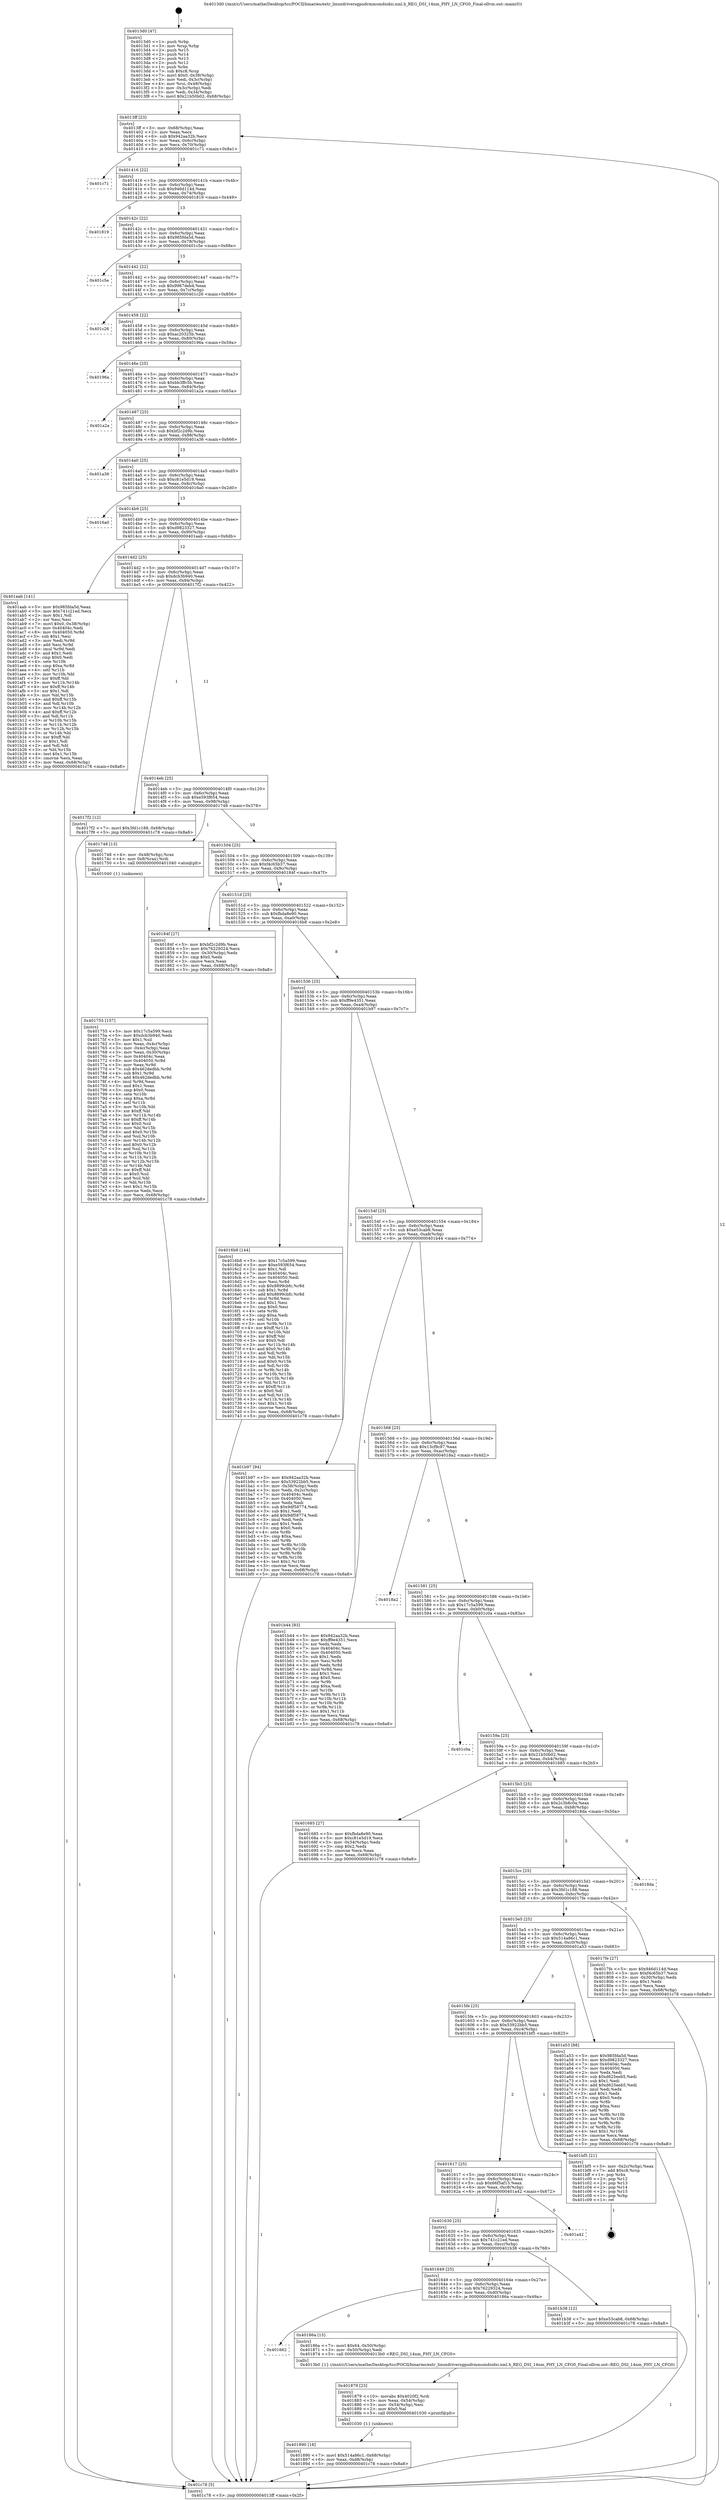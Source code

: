 digraph "0x4013d0" {
  label = "0x4013d0 (/mnt/c/Users/mathe/Desktop/tcc/POCII/binaries/extr_linuxdriversgpudrmmsmdsidsi.xml.h_REG_DSI_14nm_PHY_LN_CFG0_Final-ollvm.out::main(0))"
  labelloc = "t"
  node[shape=record]

  Entry [label="",width=0.3,height=0.3,shape=circle,fillcolor=black,style=filled]
  "0x4013ff" [label="{
     0x4013ff [23]\l
     | [instrs]\l
     &nbsp;&nbsp;0x4013ff \<+3\>: mov -0x68(%rbp),%eax\l
     &nbsp;&nbsp;0x401402 \<+2\>: mov %eax,%ecx\l
     &nbsp;&nbsp;0x401404 \<+6\>: sub $0x942aa32b,%ecx\l
     &nbsp;&nbsp;0x40140a \<+3\>: mov %eax,-0x6c(%rbp)\l
     &nbsp;&nbsp;0x40140d \<+3\>: mov %ecx,-0x70(%rbp)\l
     &nbsp;&nbsp;0x401410 \<+6\>: je 0000000000401c71 \<main+0x8a1\>\l
  }"]
  "0x401c71" [label="{
     0x401c71\l
  }", style=dashed]
  "0x401416" [label="{
     0x401416 [22]\l
     | [instrs]\l
     &nbsp;&nbsp;0x401416 \<+5\>: jmp 000000000040141b \<main+0x4b\>\l
     &nbsp;&nbsp;0x40141b \<+3\>: mov -0x6c(%rbp),%eax\l
     &nbsp;&nbsp;0x40141e \<+5\>: sub $0x946d114d,%eax\l
     &nbsp;&nbsp;0x401423 \<+3\>: mov %eax,-0x74(%rbp)\l
     &nbsp;&nbsp;0x401426 \<+6\>: je 0000000000401819 \<main+0x449\>\l
  }"]
  Exit [label="",width=0.3,height=0.3,shape=circle,fillcolor=black,style=filled,peripheries=2]
  "0x401819" [label="{
     0x401819\l
  }", style=dashed]
  "0x40142c" [label="{
     0x40142c [22]\l
     | [instrs]\l
     &nbsp;&nbsp;0x40142c \<+5\>: jmp 0000000000401431 \<main+0x61\>\l
     &nbsp;&nbsp;0x401431 \<+3\>: mov -0x6c(%rbp),%eax\l
     &nbsp;&nbsp;0x401434 \<+5\>: sub $0x985fda5d,%eax\l
     &nbsp;&nbsp;0x401439 \<+3\>: mov %eax,-0x78(%rbp)\l
     &nbsp;&nbsp;0x40143c \<+6\>: je 0000000000401c5e \<main+0x88e\>\l
  }"]
  "0x401890" [label="{
     0x401890 [18]\l
     | [instrs]\l
     &nbsp;&nbsp;0x401890 \<+7\>: movl $0x514a86c1,-0x68(%rbp)\l
     &nbsp;&nbsp;0x401897 \<+6\>: mov %eax,-0xd8(%rbp)\l
     &nbsp;&nbsp;0x40189d \<+5\>: jmp 0000000000401c78 \<main+0x8a8\>\l
  }"]
  "0x401c5e" [label="{
     0x401c5e\l
  }", style=dashed]
  "0x401442" [label="{
     0x401442 [22]\l
     | [instrs]\l
     &nbsp;&nbsp;0x401442 \<+5\>: jmp 0000000000401447 \<main+0x77\>\l
     &nbsp;&nbsp;0x401447 \<+3\>: mov -0x6c(%rbp),%eax\l
     &nbsp;&nbsp;0x40144a \<+5\>: sub $0x9967deb4,%eax\l
     &nbsp;&nbsp;0x40144f \<+3\>: mov %eax,-0x7c(%rbp)\l
     &nbsp;&nbsp;0x401452 \<+6\>: je 0000000000401c26 \<main+0x856\>\l
  }"]
  "0x401879" [label="{
     0x401879 [23]\l
     | [instrs]\l
     &nbsp;&nbsp;0x401879 \<+10\>: movabs $0x4020f2,%rdi\l
     &nbsp;&nbsp;0x401883 \<+3\>: mov %eax,-0x54(%rbp)\l
     &nbsp;&nbsp;0x401886 \<+3\>: mov -0x54(%rbp),%esi\l
     &nbsp;&nbsp;0x401889 \<+2\>: mov $0x0,%al\l
     &nbsp;&nbsp;0x40188b \<+5\>: call 0000000000401030 \<printf@plt\>\l
     | [calls]\l
     &nbsp;&nbsp;0x401030 \{1\} (unknown)\l
  }"]
  "0x401c26" [label="{
     0x401c26\l
  }", style=dashed]
  "0x401458" [label="{
     0x401458 [22]\l
     | [instrs]\l
     &nbsp;&nbsp;0x401458 \<+5\>: jmp 000000000040145d \<main+0x8d\>\l
     &nbsp;&nbsp;0x40145d \<+3\>: mov -0x6c(%rbp),%eax\l
     &nbsp;&nbsp;0x401460 \<+5\>: sub $0xac20325b,%eax\l
     &nbsp;&nbsp;0x401465 \<+3\>: mov %eax,-0x80(%rbp)\l
     &nbsp;&nbsp;0x401468 \<+6\>: je 000000000040196a \<main+0x59a\>\l
  }"]
  "0x401662" [label="{
     0x401662\l
  }", style=dashed]
  "0x40196a" [label="{
     0x40196a\l
  }", style=dashed]
  "0x40146e" [label="{
     0x40146e [25]\l
     | [instrs]\l
     &nbsp;&nbsp;0x40146e \<+5\>: jmp 0000000000401473 \<main+0xa3\>\l
     &nbsp;&nbsp;0x401473 \<+3\>: mov -0x6c(%rbp),%eax\l
     &nbsp;&nbsp;0x401476 \<+5\>: sub $0xbb3ffc5b,%eax\l
     &nbsp;&nbsp;0x40147b \<+6\>: mov %eax,-0x84(%rbp)\l
     &nbsp;&nbsp;0x401481 \<+6\>: je 0000000000401a2a \<main+0x65a\>\l
  }"]
  "0x40186a" [label="{
     0x40186a [15]\l
     | [instrs]\l
     &nbsp;&nbsp;0x40186a \<+7\>: movl $0x64,-0x50(%rbp)\l
     &nbsp;&nbsp;0x401871 \<+3\>: mov -0x50(%rbp),%edi\l
     &nbsp;&nbsp;0x401874 \<+5\>: call 00000000004013b0 \<REG_DSI_14nm_PHY_LN_CFG0\>\l
     | [calls]\l
     &nbsp;&nbsp;0x4013b0 \{1\} (/mnt/c/Users/mathe/Desktop/tcc/POCII/binaries/extr_linuxdriversgpudrmmsmdsidsi.xml.h_REG_DSI_14nm_PHY_LN_CFG0_Final-ollvm.out::REG_DSI_14nm_PHY_LN_CFG0)\l
  }"]
  "0x401a2a" [label="{
     0x401a2a\l
  }", style=dashed]
  "0x401487" [label="{
     0x401487 [25]\l
     | [instrs]\l
     &nbsp;&nbsp;0x401487 \<+5\>: jmp 000000000040148c \<main+0xbc\>\l
     &nbsp;&nbsp;0x40148c \<+3\>: mov -0x6c(%rbp),%eax\l
     &nbsp;&nbsp;0x40148f \<+5\>: sub $0xbf2c2d9b,%eax\l
     &nbsp;&nbsp;0x401494 \<+6\>: mov %eax,-0x88(%rbp)\l
     &nbsp;&nbsp;0x40149a \<+6\>: je 0000000000401a36 \<main+0x666\>\l
  }"]
  "0x401649" [label="{
     0x401649 [25]\l
     | [instrs]\l
     &nbsp;&nbsp;0x401649 \<+5\>: jmp 000000000040164e \<main+0x27e\>\l
     &nbsp;&nbsp;0x40164e \<+3\>: mov -0x6c(%rbp),%eax\l
     &nbsp;&nbsp;0x401651 \<+5\>: sub $0x76229324,%eax\l
     &nbsp;&nbsp;0x401656 \<+6\>: mov %eax,-0xd0(%rbp)\l
     &nbsp;&nbsp;0x40165c \<+6\>: je 000000000040186a \<main+0x49a\>\l
  }"]
  "0x401a36" [label="{
     0x401a36\l
  }", style=dashed]
  "0x4014a0" [label="{
     0x4014a0 [25]\l
     | [instrs]\l
     &nbsp;&nbsp;0x4014a0 \<+5\>: jmp 00000000004014a5 \<main+0xd5\>\l
     &nbsp;&nbsp;0x4014a5 \<+3\>: mov -0x6c(%rbp),%eax\l
     &nbsp;&nbsp;0x4014a8 \<+5\>: sub $0xc81e5d19,%eax\l
     &nbsp;&nbsp;0x4014ad \<+6\>: mov %eax,-0x8c(%rbp)\l
     &nbsp;&nbsp;0x4014b3 \<+6\>: je 00000000004016a0 \<main+0x2d0\>\l
  }"]
  "0x401b38" [label="{
     0x401b38 [12]\l
     | [instrs]\l
     &nbsp;&nbsp;0x401b38 \<+7\>: movl $0xe53cab8,-0x68(%rbp)\l
     &nbsp;&nbsp;0x401b3f \<+5\>: jmp 0000000000401c78 \<main+0x8a8\>\l
  }"]
  "0x4016a0" [label="{
     0x4016a0\l
  }", style=dashed]
  "0x4014b9" [label="{
     0x4014b9 [25]\l
     | [instrs]\l
     &nbsp;&nbsp;0x4014b9 \<+5\>: jmp 00000000004014be \<main+0xee\>\l
     &nbsp;&nbsp;0x4014be \<+3\>: mov -0x6c(%rbp),%eax\l
     &nbsp;&nbsp;0x4014c1 \<+5\>: sub $0xd9823327,%eax\l
     &nbsp;&nbsp;0x4014c6 \<+6\>: mov %eax,-0x90(%rbp)\l
     &nbsp;&nbsp;0x4014cc \<+6\>: je 0000000000401aab \<main+0x6db\>\l
  }"]
  "0x401630" [label="{
     0x401630 [25]\l
     | [instrs]\l
     &nbsp;&nbsp;0x401630 \<+5\>: jmp 0000000000401635 \<main+0x265\>\l
     &nbsp;&nbsp;0x401635 \<+3\>: mov -0x6c(%rbp),%eax\l
     &nbsp;&nbsp;0x401638 \<+5\>: sub $0x741c21ed,%eax\l
     &nbsp;&nbsp;0x40163d \<+6\>: mov %eax,-0xcc(%rbp)\l
     &nbsp;&nbsp;0x401643 \<+6\>: je 0000000000401b38 \<main+0x768\>\l
  }"]
  "0x401aab" [label="{
     0x401aab [141]\l
     | [instrs]\l
     &nbsp;&nbsp;0x401aab \<+5\>: mov $0x985fda5d,%eax\l
     &nbsp;&nbsp;0x401ab0 \<+5\>: mov $0x741c21ed,%ecx\l
     &nbsp;&nbsp;0x401ab5 \<+2\>: mov $0x1,%dl\l
     &nbsp;&nbsp;0x401ab7 \<+2\>: xor %esi,%esi\l
     &nbsp;&nbsp;0x401ab9 \<+7\>: movl $0x0,-0x38(%rbp)\l
     &nbsp;&nbsp;0x401ac0 \<+7\>: mov 0x40404c,%edi\l
     &nbsp;&nbsp;0x401ac7 \<+8\>: mov 0x404050,%r8d\l
     &nbsp;&nbsp;0x401acf \<+3\>: sub $0x1,%esi\l
     &nbsp;&nbsp;0x401ad2 \<+3\>: mov %edi,%r9d\l
     &nbsp;&nbsp;0x401ad5 \<+3\>: add %esi,%r9d\l
     &nbsp;&nbsp;0x401ad8 \<+4\>: imul %r9d,%edi\l
     &nbsp;&nbsp;0x401adc \<+3\>: and $0x1,%edi\l
     &nbsp;&nbsp;0x401adf \<+3\>: cmp $0x0,%edi\l
     &nbsp;&nbsp;0x401ae2 \<+4\>: sete %r10b\l
     &nbsp;&nbsp;0x401ae6 \<+4\>: cmp $0xa,%r8d\l
     &nbsp;&nbsp;0x401aea \<+4\>: setl %r11b\l
     &nbsp;&nbsp;0x401aee \<+3\>: mov %r10b,%bl\l
     &nbsp;&nbsp;0x401af1 \<+3\>: xor $0xff,%bl\l
     &nbsp;&nbsp;0x401af4 \<+3\>: mov %r11b,%r14b\l
     &nbsp;&nbsp;0x401af7 \<+4\>: xor $0xff,%r14b\l
     &nbsp;&nbsp;0x401afb \<+3\>: xor $0x1,%dl\l
     &nbsp;&nbsp;0x401afe \<+3\>: mov %bl,%r15b\l
     &nbsp;&nbsp;0x401b01 \<+4\>: and $0xff,%r15b\l
     &nbsp;&nbsp;0x401b05 \<+3\>: and %dl,%r10b\l
     &nbsp;&nbsp;0x401b08 \<+3\>: mov %r14b,%r12b\l
     &nbsp;&nbsp;0x401b0b \<+4\>: and $0xff,%r12b\l
     &nbsp;&nbsp;0x401b0f \<+3\>: and %dl,%r11b\l
     &nbsp;&nbsp;0x401b12 \<+3\>: or %r10b,%r15b\l
     &nbsp;&nbsp;0x401b15 \<+3\>: or %r11b,%r12b\l
     &nbsp;&nbsp;0x401b18 \<+3\>: xor %r12b,%r15b\l
     &nbsp;&nbsp;0x401b1b \<+3\>: or %r14b,%bl\l
     &nbsp;&nbsp;0x401b1e \<+3\>: xor $0xff,%bl\l
     &nbsp;&nbsp;0x401b21 \<+3\>: or $0x1,%dl\l
     &nbsp;&nbsp;0x401b24 \<+2\>: and %dl,%bl\l
     &nbsp;&nbsp;0x401b26 \<+3\>: or %bl,%r15b\l
     &nbsp;&nbsp;0x401b29 \<+4\>: test $0x1,%r15b\l
     &nbsp;&nbsp;0x401b2d \<+3\>: cmovne %ecx,%eax\l
     &nbsp;&nbsp;0x401b30 \<+3\>: mov %eax,-0x68(%rbp)\l
     &nbsp;&nbsp;0x401b33 \<+5\>: jmp 0000000000401c78 \<main+0x8a8\>\l
  }"]
  "0x4014d2" [label="{
     0x4014d2 [25]\l
     | [instrs]\l
     &nbsp;&nbsp;0x4014d2 \<+5\>: jmp 00000000004014d7 \<main+0x107\>\l
     &nbsp;&nbsp;0x4014d7 \<+3\>: mov -0x6c(%rbp),%eax\l
     &nbsp;&nbsp;0x4014da \<+5\>: sub $0xdcb3b940,%eax\l
     &nbsp;&nbsp;0x4014df \<+6\>: mov %eax,-0x94(%rbp)\l
     &nbsp;&nbsp;0x4014e5 \<+6\>: je 00000000004017f2 \<main+0x422\>\l
  }"]
  "0x401a42" [label="{
     0x401a42\l
  }", style=dashed]
  "0x4017f2" [label="{
     0x4017f2 [12]\l
     | [instrs]\l
     &nbsp;&nbsp;0x4017f2 \<+7\>: movl $0x3fd1c188,-0x68(%rbp)\l
     &nbsp;&nbsp;0x4017f9 \<+5\>: jmp 0000000000401c78 \<main+0x8a8\>\l
  }"]
  "0x4014eb" [label="{
     0x4014eb [25]\l
     | [instrs]\l
     &nbsp;&nbsp;0x4014eb \<+5\>: jmp 00000000004014f0 \<main+0x120\>\l
     &nbsp;&nbsp;0x4014f0 \<+3\>: mov -0x6c(%rbp),%eax\l
     &nbsp;&nbsp;0x4014f3 \<+5\>: sub $0xe593f654,%eax\l
     &nbsp;&nbsp;0x4014f8 \<+6\>: mov %eax,-0x98(%rbp)\l
     &nbsp;&nbsp;0x4014fe \<+6\>: je 0000000000401748 \<main+0x378\>\l
  }"]
  "0x401617" [label="{
     0x401617 [25]\l
     | [instrs]\l
     &nbsp;&nbsp;0x401617 \<+5\>: jmp 000000000040161c \<main+0x24c\>\l
     &nbsp;&nbsp;0x40161c \<+3\>: mov -0x6c(%rbp),%eax\l
     &nbsp;&nbsp;0x40161f \<+5\>: sub $0x66f5af13,%eax\l
     &nbsp;&nbsp;0x401624 \<+6\>: mov %eax,-0xc8(%rbp)\l
     &nbsp;&nbsp;0x40162a \<+6\>: je 0000000000401a42 \<main+0x672\>\l
  }"]
  "0x401748" [label="{
     0x401748 [13]\l
     | [instrs]\l
     &nbsp;&nbsp;0x401748 \<+4\>: mov -0x48(%rbp),%rax\l
     &nbsp;&nbsp;0x40174c \<+4\>: mov 0x8(%rax),%rdi\l
     &nbsp;&nbsp;0x401750 \<+5\>: call 0000000000401040 \<atoi@plt\>\l
     | [calls]\l
     &nbsp;&nbsp;0x401040 \{1\} (unknown)\l
  }"]
  "0x401504" [label="{
     0x401504 [25]\l
     | [instrs]\l
     &nbsp;&nbsp;0x401504 \<+5\>: jmp 0000000000401509 \<main+0x139\>\l
     &nbsp;&nbsp;0x401509 \<+3\>: mov -0x6c(%rbp),%eax\l
     &nbsp;&nbsp;0x40150c \<+5\>: sub $0xf4c65b37,%eax\l
     &nbsp;&nbsp;0x401511 \<+6\>: mov %eax,-0x9c(%rbp)\l
     &nbsp;&nbsp;0x401517 \<+6\>: je 000000000040184f \<main+0x47f\>\l
  }"]
  "0x401bf5" [label="{
     0x401bf5 [21]\l
     | [instrs]\l
     &nbsp;&nbsp;0x401bf5 \<+3\>: mov -0x2c(%rbp),%eax\l
     &nbsp;&nbsp;0x401bf8 \<+7\>: add $0xc8,%rsp\l
     &nbsp;&nbsp;0x401bff \<+1\>: pop %rbx\l
     &nbsp;&nbsp;0x401c00 \<+2\>: pop %r12\l
     &nbsp;&nbsp;0x401c02 \<+2\>: pop %r13\l
     &nbsp;&nbsp;0x401c04 \<+2\>: pop %r14\l
     &nbsp;&nbsp;0x401c06 \<+2\>: pop %r15\l
     &nbsp;&nbsp;0x401c08 \<+1\>: pop %rbp\l
     &nbsp;&nbsp;0x401c09 \<+1\>: ret\l
  }"]
  "0x40184f" [label="{
     0x40184f [27]\l
     | [instrs]\l
     &nbsp;&nbsp;0x40184f \<+5\>: mov $0xbf2c2d9b,%eax\l
     &nbsp;&nbsp;0x401854 \<+5\>: mov $0x76229324,%ecx\l
     &nbsp;&nbsp;0x401859 \<+3\>: mov -0x30(%rbp),%edx\l
     &nbsp;&nbsp;0x40185c \<+3\>: cmp $0x0,%edx\l
     &nbsp;&nbsp;0x40185f \<+3\>: cmove %ecx,%eax\l
     &nbsp;&nbsp;0x401862 \<+3\>: mov %eax,-0x68(%rbp)\l
     &nbsp;&nbsp;0x401865 \<+5\>: jmp 0000000000401c78 \<main+0x8a8\>\l
  }"]
  "0x40151d" [label="{
     0x40151d [25]\l
     | [instrs]\l
     &nbsp;&nbsp;0x40151d \<+5\>: jmp 0000000000401522 \<main+0x152\>\l
     &nbsp;&nbsp;0x401522 \<+3\>: mov -0x6c(%rbp),%eax\l
     &nbsp;&nbsp;0x401525 \<+5\>: sub $0xfbda8e90,%eax\l
     &nbsp;&nbsp;0x40152a \<+6\>: mov %eax,-0xa0(%rbp)\l
     &nbsp;&nbsp;0x401530 \<+6\>: je 00000000004016b8 \<main+0x2e8\>\l
  }"]
  "0x4015fe" [label="{
     0x4015fe [25]\l
     | [instrs]\l
     &nbsp;&nbsp;0x4015fe \<+5\>: jmp 0000000000401603 \<main+0x233\>\l
     &nbsp;&nbsp;0x401603 \<+3\>: mov -0x6c(%rbp),%eax\l
     &nbsp;&nbsp;0x401606 \<+5\>: sub $0x53922bb5,%eax\l
     &nbsp;&nbsp;0x40160b \<+6\>: mov %eax,-0xc4(%rbp)\l
     &nbsp;&nbsp;0x401611 \<+6\>: je 0000000000401bf5 \<main+0x825\>\l
  }"]
  "0x4016b8" [label="{
     0x4016b8 [144]\l
     | [instrs]\l
     &nbsp;&nbsp;0x4016b8 \<+5\>: mov $0x17c5a599,%eax\l
     &nbsp;&nbsp;0x4016bd \<+5\>: mov $0xe593f654,%ecx\l
     &nbsp;&nbsp;0x4016c2 \<+2\>: mov $0x1,%dl\l
     &nbsp;&nbsp;0x4016c4 \<+7\>: mov 0x40404c,%esi\l
     &nbsp;&nbsp;0x4016cb \<+7\>: mov 0x404050,%edi\l
     &nbsp;&nbsp;0x4016d2 \<+3\>: mov %esi,%r8d\l
     &nbsp;&nbsp;0x4016d5 \<+7\>: sub $0x8899cbfc,%r8d\l
     &nbsp;&nbsp;0x4016dc \<+4\>: sub $0x1,%r8d\l
     &nbsp;&nbsp;0x4016e0 \<+7\>: add $0x8899cbfc,%r8d\l
     &nbsp;&nbsp;0x4016e7 \<+4\>: imul %r8d,%esi\l
     &nbsp;&nbsp;0x4016eb \<+3\>: and $0x1,%esi\l
     &nbsp;&nbsp;0x4016ee \<+3\>: cmp $0x0,%esi\l
     &nbsp;&nbsp;0x4016f1 \<+4\>: sete %r9b\l
     &nbsp;&nbsp;0x4016f5 \<+3\>: cmp $0xa,%edi\l
     &nbsp;&nbsp;0x4016f8 \<+4\>: setl %r10b\l
     &nbsp;&nbsp;0x4016fc \<+3\>: mov %r9b,%r11b\l
     &nbsp;&nbsp;0x4016ff \<+4\>: xor $0xff,%r11b\l
     &nbsp;&nbsp;0x401703 \<+3\>: mov %r10b,%bl\l
     &nbsp;&nbsp;0x401706 \<+3\>: xor $0xff,%bl\l
     &nbsp;&nbsp;0x401709 \<+3\>: xor $0x0,%dl\l
     &nbsp;&nbsp;0x40170c \<+3\>: mov %r11b,%r14b\l
     &nbsp;&nbsp;0x40170f \<+4\>: and $0x0,%r14b\l
     &nbsp;&nbsp;0x401713 \<+3\>: and %dl,%r9b\l
     &nbsp;&nbsp;0x401716 \<+3\>: mov %bl,%r15b\l
     &nbsp;&nbsp;0x401719 \<+4\>: and $0x0,%r15b\l
     &nbsp;&nbsp;0x40171d \<+3\>: and %dl,%r10b\l
     &nbsp;&nbsp;0x401720 \<+3\>: or %r9b,%r14b\l
     &nbsp;&nbsp;0x401723 \<+3\>: or %r10b,%r15b\l
     &nbsp;&nbsp;0x401726 \<+3\>: xor %r15b,%r14b\l
     &nbsp;&nbsp;0x401729 \<+3\>: or %bl,%r11b\l
     &nbsp;&nbsp;0x40172c \<+4\>: xor $0xff,%r11b\l
     &nbsp;&nbsp;0x401730 \<+3\>: or $0x0,%dl\l
     &nbsp;&nbsp;0x401733 \<+3\>: and %dl,%r11b\l
     &nbsp;&nbsp;0x401736 \<+3\>: or %r11b,%r14b\l
     &nbsp;&nbsp;0x401739 \<+4\>: test $0x1,%r14b\l
     &nbsp;&nbsp;0x40173d \<+3\>: cmovne %ecx,%eax\l
     &nbsp;&nbsp;0x401740 \<+3\>: mov %eax,-0x68(%rbp)\l
     &nbsp;&nbsp;0x401743 \<+5\>: jmp 0000000000401c78 \<main+0x8a8\>\l
  }"]
  "0x401536" [label="{
     0x401536 [25]\l
     | [instrs]\l
     &nbsp;&nbsp;0x401536 \<+5\>: jmp 000000000040153b \<main+0x16b\>\l
     &nbsp;&nbsp;0x40153b \<+3\>: mov -0x6c(%rbp),%eax\l
     &nbsp;&nbsp;0x40153e \<+5\>: sub $0xff9e4351,%eax\l
     &nbsp;&nbsp;0x401543 \<+6\>: mov %eax,-0xa4(%rbp)\l
     &nbsp;&nbsp;0x401549 \<+6\>: je 0000000000401b97 \<main+0x7c7\>\l
  }"]
  "0x401a53" [label="{
     0x401a53 [88]\l
     | [instrs]\l
     &nbsp;&nbsp;0x401a53 \<+5\>: mov $0x985fda5d,%eax\l
     &nbsp;&nbsp;0x401a58 \<+5\>: mov $0xd9823327,%ecx\l
     &nbsp;&nbsp;0x401a5d \<+7\>: mov 0x40404c,%edx\l
     &nbsp;&nbsp;0x401a64 \<+7\>: mov 0x404050,%esi\l
     &nbsp;&nbsp;0x401a6b \<+2\>: mov %edx,%edi\l
     &nbsp;&nbsp;0x401a6d \<+6\>: sub $0xd625eeb5,%edi\l
     &nbsp;&nbsp;0x401a73 \<+3\>: sub $0x1,%edi\l
     &nbsp;&nbsp;0x401a76 \<+6\>: add $0xd625eeb5,%edi\l
     &nbsp;&nbsp;0x401a7c \<+3\>: imul %edi,%edx\l
     &nbsp;&nbsp;0x401a7f \<+3\>: and $0x1,%edx\l
     &nbsp;&nbsp;0x401a82 \<+3\>: cmp $0x0,%edx\l
     &nbsp;&nbsp;0x401a85 \<+4\>: sete %r8b\l
     &nbsp;&nbsp;0x401a89 \<+3\>: cmp $0xa,%esi\l
     &nbsp;&nbsp;0x401a8c \<+4\>: setl %r9b\l
     &nbsp;&nbsp;0x401a90 \<+3\>: mov %r8b,%r10b\l
     &nbsp;&nbsp;0x401a93 \<+3\>: and %r9b,%r10b\l
     &nbsp;&nbsp;0x401a96 \<+3\>: xor %r9b,%r8b\l
     &nbsp;&nbsp;0x401a99 \<+3\>: or %r8b,%r10b\l
     &nbsp;&nbsp;0x401a9c \<+4\>: test $0x1,%r10b\l
     &nbsp;&nbsp;0x401aa0 \<+3\>: cmovne %ecx,%eax\l
     &nbsp;&nbsp;0x401aa3 \<+3\>: mov %eax,-0x68(%rbp)\l
     &nbsp;&nbsp;0x401aa6 \<+5\>: jmp 0000000000401c78 \<main+0x8a8\>\l
  }"]
  "0x401b97" [label="{
     0x401b97 [94]\l
     | [instrs]\l
     &nbsp;&nbsp;0x401b97 \<+5\>: mov $0x942aa32b,%eax\l
     &nbsp;&nbsp;0x401b9c \<+5\>: mov $0x53922bb5,%ecx\l
     &nbsp;&nbsp;0x401ba1 \<+3\>: mov -0x38(%rbp),%edx\l
     &nbsp;&nbsp;0x401ba4 \<+3\>: mov %edx,-0x2c(%rbp)\l
     &nbsp;&nbsp;0x401ba7 \<+7\>: mov 0x40404c,%edx\l
     &nbsp;&nbsp;0x401bae \<+7\>: mov 0x404050,%esi\l
     &nbsp;&nbsp;0x401bb5 \<+2\>: mov %edx,%edi\l
     &nbsp;&nbsp;0x401bb7 \<+6\>: sub $0x9df58774,%edi\l
     &nbsp;&nbsp;0x401bbd \<+3\>: sub $0x1,%edi\l
     &nbsp;&nbsp;0x401bc0 \<+6\>: add $0x9df58774,%edi\l
     &nbsp;&nbsp;0x401bc6 \<+3\>: imul %edi,%edx\l
     &nbsp;&nbsp;0x401bc9 \<+3\>: and $0x1,%edx\l
     &nbsp;&nbsp;0x401bcc \<+3\>: cmp $0x0,%edx\l
     &nbsp;&nbsp;0x401bcf \<+4\>: sete %r8b\l
     &nbsp;&nbsp;0x401bd3 \<+3\>: cmp $0xa,%esi\l
     &nbsp;&nbsp;0x401bd6 \<+4\>: setl %r9b\l
     &nbsp;&nbsp;0x401bda \<+3\>: mov %r8b,%r10b\l
     &nbsp;&nbsp;0x401bdd \<+3\>: and %r9b,%r10b\l
     &nbsp;&nbsp;0x401be0 \<+3\>: xor %r9b,%r8b\l
     &nbsp;&nbsp;0x401be3 \<+3\>: or %r8b,%r10b\l
     &nbsp;&nbsp;0x401be6 \<+4\>: test $0x1,%r10b\l
     &nbsp;&nbsp;0x401bea \<+3\>: cmovne %ecx,%eax\l
     &nbsp;&nbsp;0x401bed \<+3\>: mov %eax,-0x68(%rbp)\l
     &nbsp;&nbsp;0x401bf0 \<+5\>: jmp 0000000000401c78 \<main+0x8a8\>\l
  }"]
  "0x40154f" [label="{
     0x40154f [25]\l
     | [instrs]\l
     &nbsp;&nbsp;0x40154f \<+5\>: jmp 0000000000401554 \<main+0x184\>\l
     &nbsp;&nbsp;0x401554 \<+3\>: mov -0x6c(%rbp),%eax\l
     &nbsp;&nbsp;0x401557 \<+5\>: sub $0xe53cab8,%eax\l
     &nbsp;&nbsp;0x40155c \<+6\>: mov %eax,-0xa8(%rbp)\l
     &nbsp;&nbsp;0x401562 \<+6\>: je 0000000000401b44 \<main+0x774\>\l
  }"]
  "0x4015e5" [label="{
     0x4015e5 [25]\l
     | [instrs]\l
     &nbsp;&nbsp;0x4015e5 \<+5\>: jmp 00000000004015ea \<main+0x21a\>\l
     &nbsp;&nbsp;0x4015ea \<+3\>: mov -0x6c(%rbp),%eax\l
     &nbsp;&nbsp;0x4015ed \<+5\>: sub $0x514a86c1,%eax\l
     &nbsp;&nbsp;0x4015f2 \<+6\>: mov %eax,-0xc0(%rbp)\l
     &nbsp;&nbsp;0x4015f8 \<+6\>: je 0000000000401a53 \<main+0x683\>\l
  }"]
  "0x401b44" [label="{
     0x401b44 [83]\l
     | [instrs]\l
     &nbsp;&nbsp;0x401b44 \<+5\>: mov $0x942aa32b,%eax\l
     &nbsp;&nbsp;0x401b49 \<+5\>: mov $0xff9e4351,%ecx\l
     &nbsp;&nbsp;0x401b4e \<+2\>: xor %edx,%edx\l
     &nbsp;&nbsp;0x401b50 \<+7\>: mov 0x40404c,%esi\l
     &nbsp;&nbsp;0x401b57 \<+7\>: mov 0x404050,%edi\l
     &nbsp;&nbsp;0x401b5e \<+3\>: sub $0x1,%edx\l
     &nbsp;&nbsp;0x401b61 \<+3\>: mov %esi,%r8d\l
     &nbsp;&nbsp;0x401b64 \<+3\>: add %edx,%r8d\l
     &nbsp;&nbsp;0x401b67 \<+4\>: imul %r8d,%esi\l
     &nbsp;&nbsp;0x401b6b \<+3\>: and $0x1,%esi\l
     &nbsp;&nbsp;0x401b6e \<+3\>: cmp $0x0,%esi\l
     &nbsp;&nbsp;0x401b71 \<+4\>: sete %r9b\l
     &nbsp;&nbsp;0x401b75 \<+3\>: cmp $0xa,%edi\l
     &nbsp;&nbsp;0x401b78 \<+4\>: setl %r10b\l
     &nbsp;&nbsp;0x401b7c \<+3\>: mov %r9b,%r11b\l
     &nbsp;&nbsp;0x401b7f \<+3\>: and %r10b,%r11b\l
     &nbsp;&nbsp;0x401b82 \<+3\>: xor %r10b,%r9b\l
     &nbsp;&nbsp;0x401b85 \<+3\>: or %r9b,%r11b\l
     &nbsp;&nbsp;0x401b88 \<+4\>: test $0x1,%r11b\l
     &nbsp;&nbsp;0x401b8c \<+3\>: cmovne %ecx,%eax\l
     &nbsp;&nbsp;0x401b8f \<+3\>: mov %eax,-0x68(%rbp)\l
     &nbsp;&nbsp;0x401b92 \<+5\>: jmp 0000000000401c78 \<main+0x8a8\>\l
  }"]
  "0x401568" [label="{
     0x401568 [25]\l
     | [instrs]\l
     &nbsp;&nbsp;0x401568 \<+5\>: jmp 000000000040156d \<main+0x19d\>\l
     &nbsp;&nbsp;0x40156d \<+3\>: mov -0x6c(%rbp),%eax\l
     &nbsp;&nbsp;0x401570 \<+5\>: sub $0x13cf9c97,%eax\l
     &nbsp;&nbsp;0x401575 \<+6\>: mov %eax,-0xac(%rbp)\l
     &nbsp;&nbsp;0x40157b \<+6\>: je 00000000004018a2 \<main+0x4d2\>\l
  }"]
  "0x4017fe" [label="{
     0x4017fe [27]\l
     | [instrs]\l
     &nbsp;&nbsp;0x4017fe \<+5\>: mov $0x946d114d,%eax\l
     &nbsp;&nbsp;0x401803 \<+5\>: mov $0xf4c65b37,%ecx\l
     &nbsp;&nbsp;0x401808 \<+3\>: mov -0x30(%rbp),%edx\l
     &nbsp;&nbsp;0x40180b \<+3\>: cmp $0x1,%edx\l
     &nbsp;&nbsp;0x40180e \<+3\>: cmovl %ecx,%eax\l
     &nbsp;&nbsp;0x401811 \<+3\>: mov %eax,-0x68(%rbp)\l
     &nbsp;&nbsp;0x401814 \<+5\>: jmp 0000000000401c78 \<main+0x8a8\>\l
  }"]
  "0x4018a2" [label="{
     0x4018a2\l
  }", style=dashed]
  "0x401581" [label="{
     0x401581 [25]\l
     | [instrs]\l
     &nbsp;&nbsp;0x401581 \<+5\>: jmp 0000000000401586 \<main+0x1b6\>\l
     &nbsp;&nbsp;0x401586 \<+3\>: mov -0x6c(%rbp),%eax\l
     &nbsp;&nbsp;0x401589 \<+5\>: sub $0x17c5a599,%eax\l
     &nbsp;&nbsp;0x40158e \<+6\>: mov %eax,-0xb0(%rbp)\l
     &nbsp;&nbsp;0x401594 \<+6\>: je 0000000000401c0a \<main+0x83a\>\l
  }"]
  "0x4015cc" [label="{
     0x4015cc [25]\l
     | [instrs]\l
     &nbsp;&nbsp;0x4015cc \<+5\>: jmp 00000000004015d1 \<main+0x201\>\l
     &nbsp;&nbsp;0x4015d1 \<+3\>: mov -0x6c(%rbp),%eax\l
     &nbsp;&nbsp;0x4015d4 \<+5\>: sub $0x3fd1c188,%eax\l
     &nbsp;&nbsp;0x4015d9 \<+6\>: mov %eax,-0xbc(%rbp)\l
     &nbsp;&nbsp;0x4015df \<+6\>: je 00000000004017fe \<main+0x42e\>\l
  }"]
  "0x401c0a" [label="{
     0x401c0a\l
  }", style=dashed]
  "0x40159a" [label="{
     0x40159a [25]\l
     | [instrs]\l
     &nbsp;&nbsp;0x40159a \<+5\>: jmp 000000000040159f \<main+0x1cf\>\l
     &nbsp;&nbsp;0x40159f \<+3\>: mov -0x6c(%rbp),%eax\l
     &nbsp;&nbsp;0x4015a2 \<+5\>: sub $0x21b50b02,%eax\l
     &nbsp;&nbsp;0x4015a7 \<+6\>: mov %eax,-0xb4(%rbp)\l
     &nbsp;&nbsp;0x4015ad \<+6\>: je 0000000000401685 \<main+0x2b5\>\l
  }"]
  "0x4018da" [label="{
     0x4018da\l
  }", style=dashed]
  "0x401685" [label="{
     0x401685 [27]\l
     | [instrs]\l
     &nbsp;&nbsp;0x401685 \<+5\>: mov $0xfbda8e90,%eax\l
     &nbsp;&nbsp;0x40168a \<+5\>: mov $0xc81e5d19,%ecx\l
     &nbsp;&nbsp;0x40168f \<+3\>: mov -0x34(%rbp),%edx\l
     &nbsp;&nbsp;0x401692 \<+3\>: cmp $0x2,%edx\l
     &nbsp;&nbsp;0x401695 \<+3\>: cmovne %ecx,%eax\l
     &nbsp;&nbsp;0x401698 \<+3\>: mov %eax,-0x68(%rbp)\l
     &nbsp;&nbsp;0x40169b \<+5\>: jmp 0000000000401c78 \<main+0x8a8\>\l
  }"]
  "0x4015b3" [label="{
     0x4015b3 [25]\l
     | [instrs]\l
     &nbsp;&nbsp;0x4015b3 \<+5\>: jmp 00000000004015b8 \<main+0x1e8\>\l
     &nbsp;&nbsp;0x4015b8 \<+3\>: mov -0x6c(%rbp),%eax\l
     &nbsp;&nbsp;0x4015bb \<+5\>: sub $0x2c3b8c0a,%eax\l
     &nbsp;&nbsp;0x4015c0 \<+6\>: mov %eax,-0xb8(%rbp)\l
     &nbsp;&nbsp;0x4015c6 \<+6\>: je 00000000004018da \<main+0x50a\>\l
  }"]
  "0x401c78" [label="{
     0x401c78 [5]\l
     | [instrs]\l
     &nbsp;&nbsp;0x401c78 \<+5\>: jmp 00000000004013ff \<main+0x2f\>\l
  }"]
  "0x4013d0" [label="{
     0x4013d0 [47]\l
     | [instrs]\l
     &nbsp;&nbsp;0x4013d0 \<+1\>: push %rbp\l
     &nbsp;&nbsp;0x4013d1 \<+3\>: mov %rsp,%rbp\l
     &nbsp;&nbsp;0x4013d4 \<+2\>: push %r15\l
     &nbsp;&nbsp;0x4013d6 \<+2\>: push %r14\l
     &nbsp;&nbsp;0x4013d8 \<+2\>: push %r13\l
     &nbsp;&nbsp;0x4013da \<+2\>: push %r12\l
     &nbsp;&nbsp;0x4013dc \<+1\>: push %rbx\l
     &nbsp;&nbsp;0x4013dd \<+7\>: sub $0xc8,%rsp\l
     &nbsp;&nbsp;0x4013e4 \<+7\>: movl $0x0,-0x38(%rbp)\l
     &nbsp;&nbsp;0x4013eb \<+3\>: mov %edi,-0x3c(%rbp)\l
     &nbsp;&nbsp;0x4013ee \<+4\>: mov %rsi,-0x48(%rbp)\l
     &nbsp;&nbsp;0x4013f2 \<+3\>: mov -0x3c(%rbp),%edi\l
     &nbsp;&nbsp;0x4013f5 \<+3\>: mov %edi,-0x34(%rbp)\l
     &nbsp;&nbsp;0x4013f8 \<+7\>: movl $0x21b50b02,-0x68(%rbp)\l
  }"]
  "0x401755" [label="{
     0x401755 [157]\l
     | [instrs]\l
     &nbsp;&nbsp;0x401755 \<+5\>: mov $0x17c5a599,%ecx\l
     &nbsp;&nbsp;0x40175a \<+5\>: mov $0xdcb3b940,%edx\l
     &nbsp;&nbsp;0x40175f \<+3\>: mov $0x1,%sil\l
     &nbsp;&nbsp;0x401762 \<+3\>: mov %eax,-0x4c(%rbp)\l
     &nbsp;&nbsp;0x401765 \<+3\>: mov -0x4c(%rbp),%eax\l
     &nbsp;&nbsp;0x401768 \<+3\>: mov %eax,-0x30(%rbp)\l
     &nbsp;&nbsp;0x40176b \<+7\>: mov 0x40404c,%eax\l
     &nbsp;&nbsp;0x401772 \<+8\>: mov 0x404050,%r8d\l
     &nbsp;&nbsp;0x40177a \<+3\>: mov %eax,%r9d\l
     &nbsp;&nbsp;0x40177d \<+7\>: sub $0x462dedbb,%r9d\l
     &nbsp;&nbsp;0x401784 \<+4\>: sub $0x1,%r9d\l
     &nbsp;&nbsp;0x401788 \<+7\>: add $0x462dedbb,%r9d\l
     &nbsp;&nbsp;0x40178f \<+4\>: imul %r9d,%eax\l
     &nbsp;&nbsp;0x401793 \<+3\>: and $0x1,%eax\l
     &nbsp;&nbsp;0x401796 \<+3\>: cmp $0x0,%eax\l
     &nbsp;&nbsp;0x401799 \<+4\>: sete %r10b\l
     &nbsp;&nbsp;0x40179d \<+4\>: cmp $0xa,%r8d\l
     &nbsp;&nbsp;0x4017a1 \<+4\>: setl %r11b\l
     &nbsp;&nbsp;0x4017a5 \<+3\>: mov %r10b,%bl\l
     &nbsp;&nbsp;0x4017a8 \<+3\>: xor $0xff,%bl\l
     &nbsp;&nbsp;0x4017ab \<+3\>: mov %r11b,%r14b\l
     &nbsp;&nbsp;0x4017ae \<+4\>: xor $0xff,%r14b\l
     &nbsp;&nbsp;0x4017b2 \<+4\>: xor $0x0,%sil\l
     &nbsp;&nbsp;0x4017b6 \<+3\>: mov %bl,%r15b\l
     &nbsp;&nbsp;0x4017b9 \<+4\>: and $0x0,%r15b\l
     &nbsp;&nbsp;0x4017bd \<+3\>: and %sil,%r10b\l
     &nbsp;&nbsp;0x4017c0 \<+3\>: mov %r14b,%r12b\l
     &nbsp;&nbsp;0x4017c3 \<+4\>: and $0x0,%r12b\l
     &nbsp;&nbsp;0x4017c7 \<+3\>: and %sil,%r11b\l
     &nbsp;&nbsp;0x4017ca \<+3\>: or %r10b,%r15b\l
     &nbsp;&nbsp;0x4017cd \<+3\>: or %r11b,%r12b\l
     &nbsp;&nbsp;0x4017d0 \<+3\>: xor %r12b,%r15b\l
     &nbsp;&nbsp;0x4017d3 \<+3\>: or %r14b,%bl\l
     &nbsp;&nbsp;0x4017d6 \<+3\>: xor $0xff,%bl\l
     &nbsp;&nbsp;0x4017d9 \<+4\>: or $0x0,%sil\l
     &nbsp;&nbsp;0x4017dd \<+3\>: and %sil,%bl\l
     &nbsp;&nbsp;0x4017e0 \<+3\>: or %bl,%r15b\l
     &nbsp;&nbsp;0x4017e3 \<+4\>: test $0x1,%r15b\l
     &nbsp;&nbsp;0x4017e7 \<+3\>: cmovne %edx,%ecx\l
     &nbsp;&nbsp;0x4017ea \<+3\>: mov %ecx,-0x68(%rbp)\l
     &nbsp;&nbsp;0x4017ed \<+5\>: jmp 0000000000401c78 \<main+0x8a8\>\l
  }"]
  Entry -> "0x4013d0" [label=" 1"]
  "0x4013ff" -> "0x401c71" [label=" 0"]
  "0x4013ff" -> "0x401416" [label=" 13"]
  "0x401bf5" -> Exit [label=" 1"]
  "0x401416" -> "0x401819" [label=" 0"]
  "0x401416" -> "0x40142c" [label=" 13"]
  "0x401b97" -> "0x401c78" [label=" 1"]
  "0x40142c" -> "0x401c5e" [label=" 0"]
  "0x40142c" -> "0x401442" [label=" 13"]
  "0x401b44" -> "0x401c78" [label=" 1"]
  "0x401442" -> "0x401c26" [label=" 0"]
  "0x401442" -> "0x401458" [label=" 13"]
  "0x401b38" -> "0x401c78" [label=" 1"]
  "0x401458" -> "0x40196a" [label=" 0"]
  "0x401458" -> "0x40146e" [label=" 13"]
  "0x401aab" -> "0x401c78" [label=" 1"]
  "0x40146e" -> "0x401a2a" [label=" 0"]
  "0x40146e" -> "0x401487" [label=" 13"]
  "0x401a53" -> "0x401c78" [label=" 1"]
  "0x401487" -> "0x401a36" [label=" 0"]
  "0x401487" -> "0x4014a0" [label=" 13"]
  "0x401879" -> "0x401890" [label=" 1"]
  "0x4014a0" -> "0x4016a0" [label=" 0"]
  "0x4014a0" -> "0x4014b9" [label=" 13"]
  "0x40186a" -> "0x401879" [label=" 1"]
  "0x4014b9" -> "0x401aab" [label=" 1"]
  "0x4014b9" -> "0x4014d2" [label=" 12"]
  "0x401649" -> "0x40186a" [label=" 1"]
  "0x4014d2" -> "0x4017f2" [label=" 1"]
  "0x4014d2" -> "0x4014eb" [label=" 11"]
  "0x401890" -> "0x401c78" [label=" 1"]
  "0x4014eb" -> "0x401748" [label=" 1"]
  "0x4014eb" -> "0x401504" [label=" 10"]
  "0x401630" -> "0x401b38" [label=" 1"]
  "0x401504" -> "0x40184f" [label=" 1"]
  "0x401504" -> "0x40151d" [label=" 9"]
  "0x401649" -> "0x401662" [label=" 0"]
  "0x40151d" -> "0x4016b8" [label=" 1"]
  "0x40151d" -> "0x401536" [label=" 8"]
  "0x401617" -> "0x401a42" [label=" 0"]
  "0x401536" -> "0x401b97" [label=" 1"]
  "0x401536" -> "0x40154f" [label=" 7"]
  "0x401630" -> "0x401649" [label=" 1"]
  "0x40154f" -> "0x401b44" [label=" 1"]
  "0x40154f" -> "0x401568" [label=" 6"]
  "0x4015fe" -> "0x401bf5" [label=" 1"]
  "0x401568" -> "0x4018a2" [label=" 0"]
  "0x401568" -> "0x401581" [label=" 6"]
  "0x401617" -> "0x401630" [label=" 2"]
  "0x401581" -> "0x401c0a" [label=" 0"]
  "0x401581" -> "0x40159a" [label=" 6"]
  "0x4015e5" -> "0x401a53" [label=" 1"]
  "0x40159a" -> "0x401685" [label=" 1"]
  "0x40159a" -> "0x4015b3" [label=" 5"]
  "0x401685" -> "0x401c78" [label=" 1"]
  "0x4013d0" -> "0x4013ff" [label=" 1"]
  "0x401c78" -> "0x4013ff" [label=" 12"]
  "0x4016b8" -> "0x401c78" [label=" 1"]
  "0x401748" -> "0x401755" [label=" 1"]
  "0x401755" -> "0x401c78" [label=" 1"]
  "0x4017f2" -> "0x401c78" [label=" 1"]
  "0x4015fe" -> "0x401617" [label=" 2"]
  "0x4015b3" -> "0x4018da" [label=" 0"]
  "0x4015b3" -> "0x4015cc" [label=" 5"]
  "0x4015e5" -> "0x4015fe" [label=" 3"]
  "0x4015cc" -> "0x4017fe" [label=" 1"]
  "0x4015cc" -> "0x4015e5" [label=" 4"]
  "0x4017fe" -> "0x401c78" [label=" 1"]
  "0x40184f" -> "0x401c78" [label=" 1"]
}
